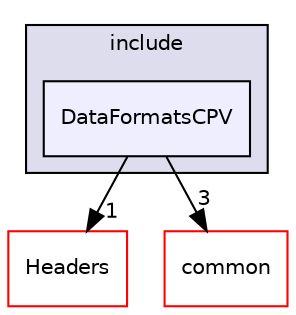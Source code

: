digraph "/home/travis/build/AliceO2Group/AliceO2/DataFormats/Detectors/CPV/include/DataFormatsCPV" {
  bgcolor=transparent;
  compound=true
  node [ fontsize="10", fontname="Helvetica"];
  edge [ labelfontsize="10", labelfontname="Helvetica"];
  subgraph clusterdir_efdbb5e02fd5ee47e8a167396a4aa1aa {
    graph [ bgcolor="#ddddee", pencolor="black", label="include" fontname="Helvetica", fontsize="10", URL="dir_efdbb5e02fd5ee47e8a167396a4aa1aa.html"]
  dir_856054e935f4ac7177ebeb371cea73db [shape=box, label="DataFormatsCPV", style="filled", fillcolor="#eeeeff", pencolor="black", URL="dir_856054e935f4ac7177ebeb371cea73db.html"];
  }
  dir_183e7c4434404fe9096e1bd8673e1fcf [shape=box label="Headers" color="red" URL="dir_183e7c4434404fe9096e1bd8673e1fcf.html"];
  dir_7924ba4398ae4560cd37376e44666c6d [shape=box label="common" color="red" URL="dir_7924ba4398ae4560cd37376e44666c6d.html"];
  dir_856054e935f4ac7177ebeb371cea73db->dir_183e7c4434404fe9096e1bd8673e1fcf [headlabel="1", labeldistance=1.5 headhref="dir_000108_000094.html"];
  dir_856054e935f4ac7177ebeb371cea73db->dir_7924ba4398ae4560cd37376e44666c6d [headlabel="3", labeldistance=1.5 headhref="dir_000108_000091.html"];
}
